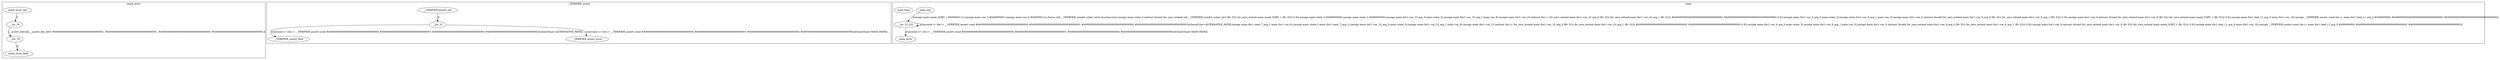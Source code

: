 digraph G {
label="";
subgraph cluster_0 {
label="reach_error";
reach_error_init[];
reach_error_final[];
__loc_18[];
__loc_19[];
__loc_19 -> reach_error_final [label="[] "];
reach_error_init -> __loc_18 [label="[] "];
__loc_18 -> __loc_19 [label="[__assert_fail(call___assert_fail_ret0, #b00000000000000000000000000000001, #b00000000000000000000000000000001, #b00000000000000000000000000000000, #b00000000000000000000000000000001)] "];

}
subgraph cluster_1 {
label="__VERIFIER_assert";
__VERIFIER_assert_init[];
__VERIFIER_assert_final[];
__loc_32[];
__VERIFIER_assert_error[];
__VERIFIER_assert_init -> __loc_32 [label="[] "];
__loc_32 -> __VERIFIER_assert_final [label="[((assume (= (ite (= __VERIFIER_assert::cond #b00000000000000000000000000000000) #b00000000000000000000000000000001 #b00000000000000000000000000000000) #b00000000000000000000000000000000)))[choiceType=ALTERNATIVE_PATH]] "];
__loc_32 -> __VERIFIER_assert_error [label="[((assume (/= (ite (= __VERIFIER_assert::cond #b00000000000000000000000000000000) #b00000000000000000000000000000001 #b00000000000000000000000000000000) #b00000000000000000000000000000000)))[choiceType=MAIN_PATH]] "];

}
subgraph cluster_2 {
label="main";
main_init[];
main_final[];
__loc_32_222[];
main_error[];
__loc_32_222 -> main_error [label="[((assume (/= (ite (= __VERIFIER_assert::cond #b00000000000000000000000000000000) #b00000000000000000000000000000001 #b00000000000000000000000000000000) #b00000000000000000000000000000000)))[choiceType=MAIN_PATH]] "];
__loc_32_222 -> __loc_32_222 [label="[((assume (= (ite (= __VERIFIER_assert::cond #b00000000000000000000000000000000) #b00000000000000000000000000000001 #b00000000000000000000000000000000) #b00000000000000000000000000000000)))[choiceType=ALTERNATIVE_PATH],(assign main::for1::next_7_arg_1 main::for1::var_6),(assign main::state_3 main::for1::next_7_arg_1),(assign main::for1::var_10_arg_0 main::state_3),(assign main::for1::var_10_arg_1 main::var_8),(assign main::for1::var_10 (extract (ite (= (bv_zero_extend main::for1::var_10_arg_0 (Bv 32)) (bv_zero_extend main::for1::var_10_arg_1 (Bv 32))) #b00000000000000000000000000000001 #b00000000000000000000000000000000) 0 8)),(assign main::for1::var_6_arg_0 main::state_3),(assign main::for1::var_6_arg_1 main::var_5),(assign main::for1::var_6 (extract (bvadd (bv_zero_extend main::for1::var_6_arg_0 (Bv 32)) (bv_zero_extend main::for1::var_6_arg_1 (Bv 32))) 0 8)),(assign main::for1::var_6 (extract (bvand (bv_zero_extend main::for1::var_6 (Bv 32)) (bv_zero_extend main::mask_SORT_1 (Bv 32))) 0 8)),(assign main::for1::bad_11_arg_0 main::for1::var_10),(assign __VERIFIER_assert::cond (ite (= main::for1::bad_11_arg_0 #b00000000) #b00000000000000000000000000000001 #b00000000000000000000000000000000))] "];
main_init -> __loc_32_222 [label="[(assign main::mask_SORT_1 #b00000111),(assign main::var_5 #b00000001),(assign main::var_8 #b00000111),(havoc call___VERIFIER_nondet_uchar_ret3),(assume true),(assign main::state_3 (extract (bvand (bv_zero_extend call___VERIFIER_nondet_uchar_ret3 (Bv 32)) (bv_zero_extend main::mask_SORT_1 (Bv 32))) 0 8)),(assign main::state_3 #b00000000),(assign main::state_3 #b00000000),(assign main::for1::var_10_arg_0 main::state_3),(assign main::for1::var_10_arg_1 main::var_8),(assign main::for1::var_10 (extract (ite (= (bv_zero_extend main::for1::var_10_arg_0 (Bv 32)) (bv_zero_extend main::for1::var_10_arg_1 (Bv 32))) #b00000000000000000000000000000001 #b00000000000000000000000000000000) 0 8)),(assign main::for1::var_6_arg_0 main::state_3),(assign main::for1::var_6_arg_1 main::var_5),(assign main::for1::var_6 (extract (bvadd (bv_zero_extend main::for1::var_6_arg_0 (Bv 32)) (bv_zero_extend main::for1::var_6_arg_1 (Bv 32))) 0 8)),(assign main::for1::var_6 (extract (bvand (bv_zero_extend main::for1::var_6 (Bv 32)) (bv_zero_extend main::mask_SORT_1 (Bv 32))) 0 8)),(assign main::for1::bad_11_arg_0 main::for1::var_10),(assign __VERIFIER_assert::cond (ite (= main::for1::bad_11_arg_0 #b00000000) #b00000000000000000000000000000001 #b00000000000000000000000000000000))] "];

}
}
